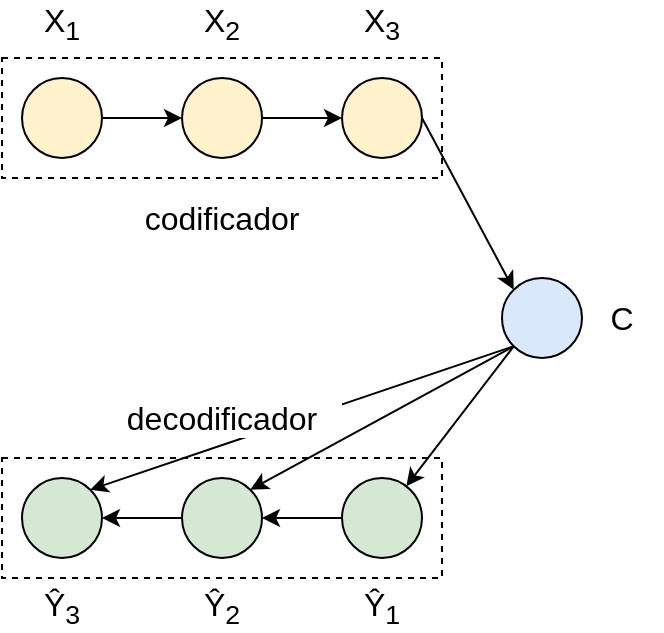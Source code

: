 <mxfile version="12.7.8" type="device"><diagram id="cBST-OOfVc70DOqeLL_B" name="Page-1"><mxGraphModel dx="642" dy="363" grid="1" gridSize="10" guides="1" tooltips="1" connect="1" arrows="1" fold="1" page="1" pageScale="1" pageWidth="850" pageHeight="1100" math="0" shadow="0"><root><mxCell id="0"/><mxCell id="1" parent="0"/><mxCell id="itX7QNoUHwy_hrX5XHDH-1" value="" style="ellipse;whiteSpace=wrap;html=1;aspect=fixed;fillColor=#fff2cc;strokeColor=#000000;" vertex="1" parent="1"><mxGeometry x="320" y="280" width="40" height="40" as="geometry"/></mxCell><mxCell id="itX7QNoUHwy_hrX5XHDH-2" value="" style="ellipse;whiteSpace=wrap;html=1;aspect=fixed;fillColor=#fff2cc;strokeColor=#000000;" vertex="1" parent="1"><mxGeometry x="400" y="280" width="40" height="40" as="geometry"/></mxCell><mxCell id="itX7QNoUHwy_hrX5XHDH-3" value="" style="ellipse;whiteSpace=wrap;html=1;aspect=fixed;fillColor=#fff2cc;strokeColor=#000000;" vertex="1" parent="1"><mxGeometry x="480" y="280" width="40" height="40" as="geometry"/></mxCell><mxCell id="itX7QNoUHwy_hrX5XHDH-4" value="" style="ellipse;whiteSpace=wrap;html=1;aspect=fixed;fillColor=#dae8fc;strokeColor=#000000;" vertex="1" parent="1"><mxGeometry x="560" y="380" width="40" height="40" as="geometry"/></mxCell><mxCell id="itX7QNoUHwy_hrX5XHDH-6" value="" style="ellipse;whiteSpace=wrap;html=1;aspect=fixed;fillColor=#d5e8d4;strokeColor=#000000;" vertex="1" parent="1"><mxGeometry x="320" y="480" width="40" height="40" as="geometry"/></mxCell><mxCell id="itX7QNoUHwy_hrX5XHDH-7" value="" style="ellipse;whiteSpace=wrap;html=1;aspect=fixed;fillColor=#d5e8d4;strokeColor=#000000;" vertex="1" parent="1"><mxGeometry x="400" y="480" width="40" height="40" as="geometry"/></mxCell><mxCell id="itX7QNoUHwy_hrX5XHDH-8" value="" style="ellipse;whiteSpace=wrap;html=1;aspect=fixed;fillColor=#d5e8d4;strokeColor=#000000;" vertex="1" parent="1"><mxGeometry x="480" y="480" width="40" height="40" as="geometry"/></mxCell><mxCell id="itX7QNoUHwy_hrX5XHDH-9" value="" style="endArrow=classic;html=1;exitX=1;exitY=0.5;exitDx=0;exitDy=0;entryX=0;entryY=0.5;entryDx=0;entryDy=0;" edge="1" parent="1" source="itX7QNoUHwy_hrX5XHDH-1" target="itX7QNoUHwy_hrX5XHDH-2"><mxGeometry width="50" height="50" relative="1" as="geometry"><mxPoint x="400" y="420" as="sourcePoint"/><mxPoint x="450" y="370" as="targetPoint"/></mxGeometry></mxCell><mxCell id="itX7QNoUHwy_hrX5XHDH-10" value="" style="endArrow=classic;html=1;entryX=0;entryY=0.5;entryDx=0;entryDy=0;exitX=1;exitY=0.5;exitDx=0;exitDy=0;" edge="1" parent="1" source="itX7QNoUHwy_hrX5XHDH-2" target="itX7QNoUHwy_hrX5XHDH-3"><mxGeometry width="50" height="50" relative="1" as="geometry"><mxPoint x="410" y="430" as="sourcePoint"/><mxPoint x="460" y="380" as="targetPoint"/></mxGeometry></mxCell><mxCell id="itX7QNoUHwy_hrX5XHDH-11" value="" style="endArrow=classic;html=1;entryX=0;entryY=0;entryDx=0;entryDy=0;exitX=1;exitY=0.5;exitDx=0;exitDy=0;" edge="1" parent="1" source="itX7QNoUHwy_hrX5XHDH-3" target="itX7QNoUHwy_hrX5XHDH-4"><mxGeometry width="50" height="50" relative="1" as="geometry"><mxPoint x="420" y="440" as="sourcePoint"/><mxPoint x="470" y="390" as="targetPoint"/></mxGeometry></mxCell><mxCell id="itX7QNoUHwy_hrX5XHDH-12" value="" style="endArrow=classic;html=1;exitX=0;exitY=1;exitDx=0;exitDy=0;" edge="1" parent="1" source="itX7QNoUHwy_hrX5XHDH-4" target="itX7QNoUHwy_hrX5XHDH-8"><mxGeometry width="50" height="50" relative="1" as="geometry"><mxPoint x="430" y="450" as="sourcePoint"/><mxPoint x="480" y="400" as="targetPoint"/></mxGeometry></mxCell><mxCell id="itX7QNoUHwy_hrX5XHDH-13" value="" style="endArrow=classic;html=1;exitX=0;exitY=0.5;exitDx=0;exitDy=0;" edge="1" parent="1" source="itX7QNoUHwy_hrX5XHDH-8" target="itX7QNoUHwy_hrX5XHDH-7"><mxGeometry width="50" height="50" relative="1" as="geometry"><mxPoint x="440" y="500" as="sourcePoint"/><mxPoint x="490" y="450" as="targetPoint"/></mxGeometry></mxCell><mxCell id="itX7QNoUHwy_hrX5XHDH-14" value="" style="endArrow=classic;html=1;exitX=0;exitY=0.5;exitDx=0;exitDy=0;entryX=1;entryY=0.5;entryDx=0;entryDy=0;" edge="1" parent="1" source="itX7QNoUHwy_hrX5XHDH-7" target="itX7QNoUHwy_hrX5XHDH-6"><mxGeometry width="50" height="50" relative="1" as="geometry"><mxPoint x="490.0" y="510" as="sourcePoint"/><mxPoint x="450" y="510" as="targetPoint"/></mxGeometry></mxCell><mxCell id="itX7QNoUHwy_hrX5XHDH-15" value="" style="rounded=0;whiteSpace=wrap;html=1;strokeColor=#000000;dashed=1;fillColor=none;" vertex="1" parent="1"><mxGeometry x="310" y="270" width="220" height="60" as="geometry"/></mxCell><mxCell id="itX7QNoUHwy_hrX5XHDH-17" value="" style="rounded=0;whiteSpace=wrap;html=1;strokeColor=#000000;dashed=1;fillColor=none;" vertex="1" parent="1"><mxGeometry x="310" y="470" width="220" height="60" as="geometry"/></mxCell><mxCell id="itX7QNoUHwy_hrX5XHDH-18" value="&lt;font style=&quot;font-size: 16px&quot;&gt;X&lt;sub&gt;1&lt;/sub&gt;&lt;/font&gt;" style="text;html=1;strokeColor=none;fillColor=none;align=center;verticalAlign=middle;whiteSpace=wrap;rounded=0;dashed=1;" vertex="1" parent="1"><mxGeometry x="320" y="243" width="40" height="20" as="geometry"/></mxCell><mxCell id="itX7QNoUHwy_hrX5XHDH-19" value="&lt;font style=&quot;font-size: 16px&quot;&gt;X&lt;sub&gt;2&lt;/sub&gt;&lt;/font&gt;" style="text;html=1;strokeColor=none;fillColor=none;align=center;verticalAlign=middle;whiteSpace=wrap;rounded=0;dashed=1;" vertex="1" parent="1"><mxGeometry x="400" y="243" width="40" height="20" as="geometry"/></mxCell><mxCell id="itX7QNoUHwy_hrX5XHDH-20" value="&lt;font style=&quot;font-size: 16px&quot;&gt;X&lt;sub&gt;3&lt;/sub&gt;&lt;/font&gt;" style="text;html=1;strokeColor=none;fillColor=none;align=center;verticalAlign=middle;whiteSpace=wrap;rounded=0;dashed=1;" vertex="1" parent="1"><mxGeometry x="480" y="243" width="40" height="20" as="geometry"/></mxCell><mxCell id="itX7QNoUHwy_hrX5XHDH-22" value="&lt;font style=&quot;font-size: 16px&quot;&gt;Ŷ&lt;sub&gt;1&lt;/sub&gt;&lt;/font&gt;" style="text;html=1;strokeColor=none;fillColor=none;align=center;verticalAlign=middle;whiteSpace=wrap;rounded=0;dashed=1;" vertex="1" parent="1"><mxGeometry x="480" y="535" width="40" height="20" as="geometry"/></mxCell><mxCell id="itX7QNoUHwy_hrX5XHDH-23" value="&lt;font style=&quot;font-size: 16px&quot;&gt;Ŷ&lt;sub&gt;2&lt;/sub&gt;&lt;/font&gt;" style="text;html=1;strokeColor=none;fillColor=none;align=center;verticalAlign=middle;whiteSpace=wrap;rounded=0;dashed=1;" vertex="1" parent="1"><mxGeometry x="400" y="535" width="40" height="20" as="geometry"/></mxCell><mxCell id="itX7QNoUHwy_hrX5XHDH-24" value="&lt;font style=&quot;font-size: 16px&quot;&gt;Ŷ&lt;sub&gt;3&lt;/sub&gt;&lt;/font&gt;" style="text;html=1;strokeColor=none;fillColor=none;align=center;verticalAlign=middle;whiteSpace=wrap;rounded=0;dashed=1;" vertex="1" parent="1"><mxGeometry x="320" y="535" width="40" height="20" as="geometry"/></mxCell><mxCell id="itX7QNoUHwy_hrX5XHDH-26" value="&lt;font style=&quot;font-size: 16px&quot;&gt;codificador&lt;/font&gt;" style="text;html=1;strokeColor=none;fillColor=none;align=center;verticalAlign=middle;whiteSpace=wrap;rounded=0;dashed=1;" vertex="1" parent="1"><mxGeometry x="360" y="340" width="120" height="20" as="geometry"/></mxCell><mxCell id="itX7QNoUHwy_hrX5XHDH-27" value="&lt;font style=&quot;font-size: 16px&quot;&gt;C&lt;/font&gt;" style="text;html=1;strokeColor=none;fillColor=none;align=center;verticalAlign=middle;whiteSpace=wrap;rounded=0;dashed=1;" vertex="1" parent="1"><mxGeometry x="600" y="390" width="40" height="20" as="geometry"/></mxCell><mxCell id="itX7QNoUHwy_hrX5XHDH-28" value="" style="endArrow=classic;html=1;exitX=0;exitY=1;exitDx=0;exitDy=0;entryX=1;entryY=0;entryDx=0;entryDy=0;" edge="1" parent="1" source="itX7QNoUHwy_hrX5XHDH-4" target="itX7QNoUHwy_hrX5XHDH-7"><mxGeometry width="50" height="50" relative="1" as="geometry"><mxPoint x="410" y="430" as="sourcePoint"/><mxPoint x="420" y="420" as="targetPoint"/></mxGeometry></mxCell><mxCell id="itX7QNoUHwy_hrX5XHDH-29" value="" style="endArrow=classic;html=1;exitX=0;exitY=1;exitDx=0;exitDy=0;entryX=1;entryY=0;entryDx=0;entryDy=0;" edge="1" parent="1" source="itX7QNoUHwy_hrX5XHDH-4" target="itX7QNoUHwy_hrX5XHDH-6"><mxGeometry width="50" height="50" relative="1" as="geometry"><mxPoint x="410" y="430" as="sourcePoint"/><mxPoint x="460" y="380" as="targetPoint"/></mxGeometry></mxCell><mxCell id="itX7QNoUHwy_hrX5XHDH-33" value="&lt;font style=&quot;font-size: 16px&quot;&gt;decodificador&lt;/font&gt;" style="text;html=1;strokeColor=none;fillColor=#FFFFFF;align=center;verticalAlign=middle;whiteSpace=wrap;rounded=0;dashed=1;backgroundOutline=0;gradientColor=none;" vertex="1" parent="1"><mxGeometry x="360" y="440" width="120" height="20" as="geometry"/></mxCell></root></mxGraphModel></diagram></mxfile>